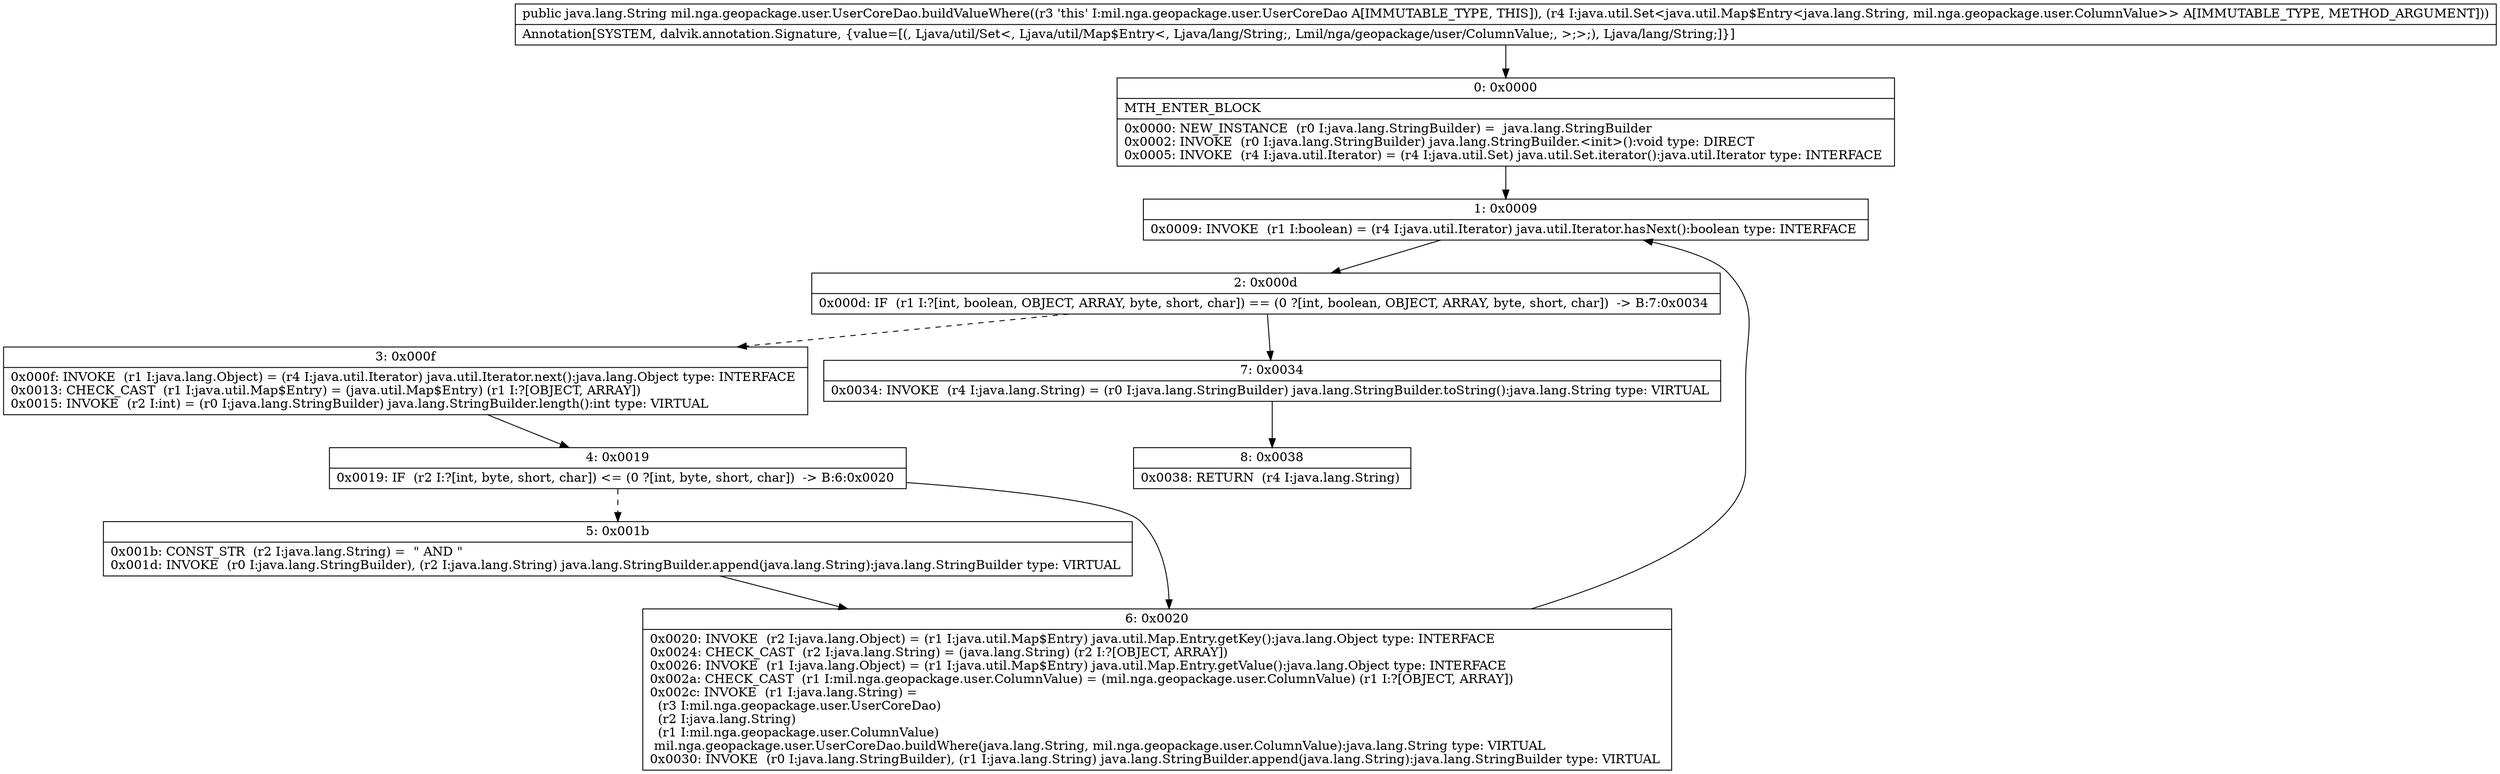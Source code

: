 digraph "CFG formil.nga.geopackage.user.UserCoreDao.buildValueWhere(Ljava\/util\/Set;)Ljava\/lang\/String;" {
Node_0 [shape=record,label="{0\:\ 0x0000|MTH_ENTER_BLOCK\l|0x0000: NEW_INSTANCE  (r0 I:java.lang.StringBuilder) =  java.lang.StringBuilder \l0x0002: INVOKE  (r0 I:java.lang.StringBuilder) java.lang.StringBuilder.\<init\>():void type: DIRECT \l0x0005: INVOKE  (r4 I:java.util.Iterator) = (r4 I:java.util.Set) java.util.Set.iterator():java.util.Iterator type: INTERFACE \l}"];
Node_1 [shape=record,label="{1\:\ 0x0009|0x0009: INVOKE  (r1 I:boolean) = (r4 I:java.util.Iterator) java.util.Iterator.hasNext():boolean type: INTERFACE \l}"];
Node_2 [shape=record,label="{2\:\ 0x000d|0x000d: IF  (r1 I:?[int, boolean, OBJECT, ARRAY, byte, short, char]) == (0 ?[int, boolean, OBJECT, ARRAY, byte, short, char])  \-\> B:7:0x0034 \l}"];
Node_3 [shape=record,label="{3\:\ 0x000f|0x000f: INVOKE  (r1 I:java.lang.Object) = (r4 I:java.util.Iterator) java.util.Iterator.next():java.lang.Object type: INTERFACE \l0x0013: CHECK_CAST  (r1 I:java.util.Map$Entry) = (java.util.Map$Entry) (r1 I:?[OBJECT, ARRAY]) \l0x0015: INVOKE  (r2 I:int) = (r0 I:java.lang.StringBuilder) java.lang.StringBuilder.length():int type: VIRTUAL \l}"];
Node_4 [shape=record,label="{4\:\ 0x0019|0x0019: IF  (r2 I:?[int, byte, short, char]) \<= (0 ?[int, byte, short, char])  \-\> B:6:0x0020 \l}"];
Node_5 [shape=record,label="{5\:\ 0x001b|0x001b: CONST_STR  (r2 I:java.lang.String) =  \" AND \" \l0x001d: INVOKE  (r0 I:java.lang.StringBuilder), (r2 I:java.lang.String) java.lang.StringBuilder.append(java.lang.String):java.lang.StringBuilder type: VIRTUAL \l}"];
Node_6 [shape=record,label="{6\:\ 0x0020|0x0020: INVOKE  (r2 I:java.lang.Object) = (r1 I:java.util.Map$Entry) java.util.Map.Entry.getKey():java.lang.Object type: INTERFACE \l0x0024: CHECK_CAST  (r2 I:java.lang.String) = (java.lang.String) (r2 I:?[OBJECT, ARRAY]) \l0x0026: INVOKE  (r1 I:java.lang.Object) = (r1 I:java.util.Map$Entry) java.util.Map.Entry.getValue():java.lang.Object type: INTERFACE \l0x002a: CHECK_CAST  (r1 I:mil.nga.geopackage.user.ColumnValue) = (mil.nga.geopackage.user.ColumnValue) (r1 I:?[OBJECT, ARRAY]) \l0x002c: INVOKE  (r1 I:java.lang.String) = \l  (r3 I:mil.nga.geopackage.user.UserCoreDao)\l  (r2 I:java.lang.String)\l  (r1 I:mil.nga.geopackage.user.ColumnValue)\l mil.nga.geopackage.user.UserCoreDao.buildWhere(java.lang.String, mil.nga.geopackage.user.ColumnValue):java.lang.String type: VIRTUAL \l0x0030: INVOKE  (r0 I:java.lang.StringBuilder), (r1 I:java.lang.String) java.lang.StringBuilder.append(java.lang.String):java.lang.StringBuilder type: VIRTUAL \l}"];
Node_7 [shape=record,label="{7\:\ 0x0034|0x0034: INVOKE  (r4 I:java.lang.String) = (r0 I:java.lang.StringBuilder) java.lang.StringBuilder.toString():java.lang.String type: VIRTUAL \l}"];
Node_8 [shape=record,label="{8\:\ 0x0038|0x0038: RETURN  (r4 I:java.lang.String) \l}"];
MethodNode[shape=record,label="{public java.lang.String mil.nga.geopackage.user.UserCoreDao.buildValueWhere((r3 'this' I:mil.nga.geopackage.user.UserCoreDao A[IMMUTABLE_TYPE, THIS]), (r4 I:java.util.Set\<java.util.Map$Entry\<java.lang.String, mil.nga.geopackage.user.ColumnValue\>\> A[IMMUTABLE_TYPE, METHOD_ARGUMENT]))  | Annotation[SYSTEM, dalvik.annotation.Signature, \{value=[(, Ljava\/util\/Set\<, Ljava\/util\/Map$Entry\<, Ljava\/lang\/String;, Lmil\/nga\/geopackage\/user\/ColumnValue;, \>;\>;), Ljava\/lang\/String;]\}]\l}"];
MethodNode -> Node_0;
Node_0 -> Node_1;
Node_1 -> Node_2;
Node_2 -> Node_3[style=dashed];
Node_2 -> Node_7;
Node_3 -> Node_4;
Node_4 -> Node_5[style=dashed];
Node_4 -> Node_6;
Node_5 -> Node_6;
Node_6 -> Node_1;
Node_7 -> Node_8;
}

